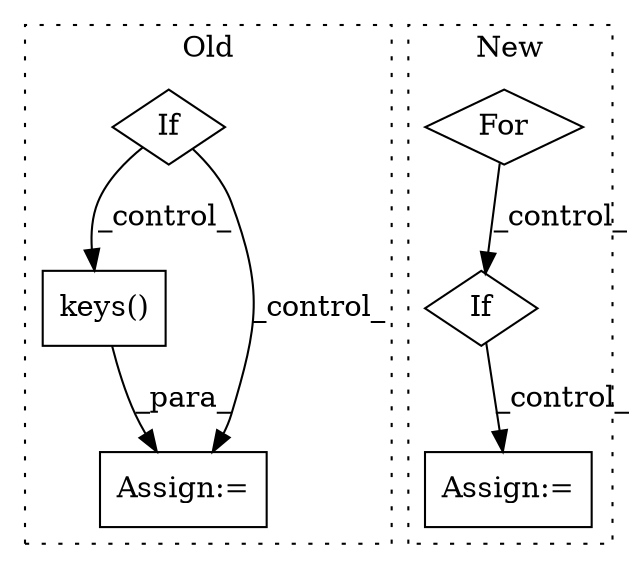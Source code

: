 digraph G {
subgraph cluster0 {
1 [label="keys()" a="75" s="1666" l="14" shape="box"];
5 [label="Assign:=" a="68" s="1659" l="3" shape="box"];
6 [label="If" a="96" s="1357" l="3" shape="diamond"];
label = "Old";
style="dotted";
}
subgraph cluster1 {
2 [label="For" a="107" s="1970,2003" l="4,18" shape="diamond"];
3 [label="Assign:=" a="68" s="2377" l="3" shape="box"];
4 [label="If" a="96" s="2021" l="3" shape="diamond"];
label = "New";
style="dotted";
}
1 -> 5 [label="_para_"];
2 -> 4 [label="_control_"];
4 -> 3 [label="_control_"];
6 -> 1 [label="_control_"];
6 -> 5 [label="_control_"];
}